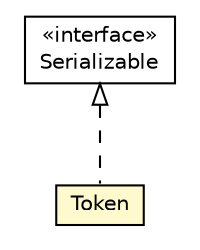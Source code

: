 #!/usr/local/bin/dot
#
# Class diagram 
# Generated by UMLGraph version R5_6-24-gf6e263 (http://www.umlgraph.org/)
#

digraph G {
	edge [fontname="Helvetica",fontsize=10,labelfontname="Helvetica",labelfontsize=10];
	node [fontname="Helvetica",fontsize=10,shape=plaintext];
	nodesep=0.25;
	ranksep=0.5;
	// com.orientechnologies.orient.core.sql.parser.Token
	c4558804 [label=<<table title="com.orientechnologies.orient.core.sql.parser.Token" border="0" cellborder="1" cellspacing="0" cellpadding="2" port="p" bgcolor="lemonChiffon" href="./Token.html">
		<tr><td><table border="0" cellspacing="0" cellpadding="1">
<tr><td align="center" balign="center"> Token </td></tr>
		</table></td></tr>
		</table>>, URL="./Token.html", fontname="Helvetica", fontcolor="black", fontsize=10.0];
	//com.orientechnologies.orient.core.sql.parser.Token implements java.io.Serializable
	c4560201:p -> c4558804:p [dir=back,arrowtail=empty,style=dashed];
	// java.io.Serializable
	c4560201 [label=<<table title="java.io.Serializable" border="0" cellborder="1" cellspacing="0" cellpadding="2" port="p" href="http://java.sun.com/j2se/1.4.2/docs/api/java/io/Serializable.html">
		<tr><td><table border="0" cellspacing="0" cellpadding="1">
<tr><td align="center" balign="center"> &#171;interface&#187; </td></tr>
<tr><td align="center" balign="center"> Serializable </td></tr>
		</table></td></tr>
		</table>>, URL="http://java.sun.com/j2se/1.4.2/docs/api/java/io/Serializable.html", fontname="Helvetica", fontcolor="black", fontsize=10.0];
}


